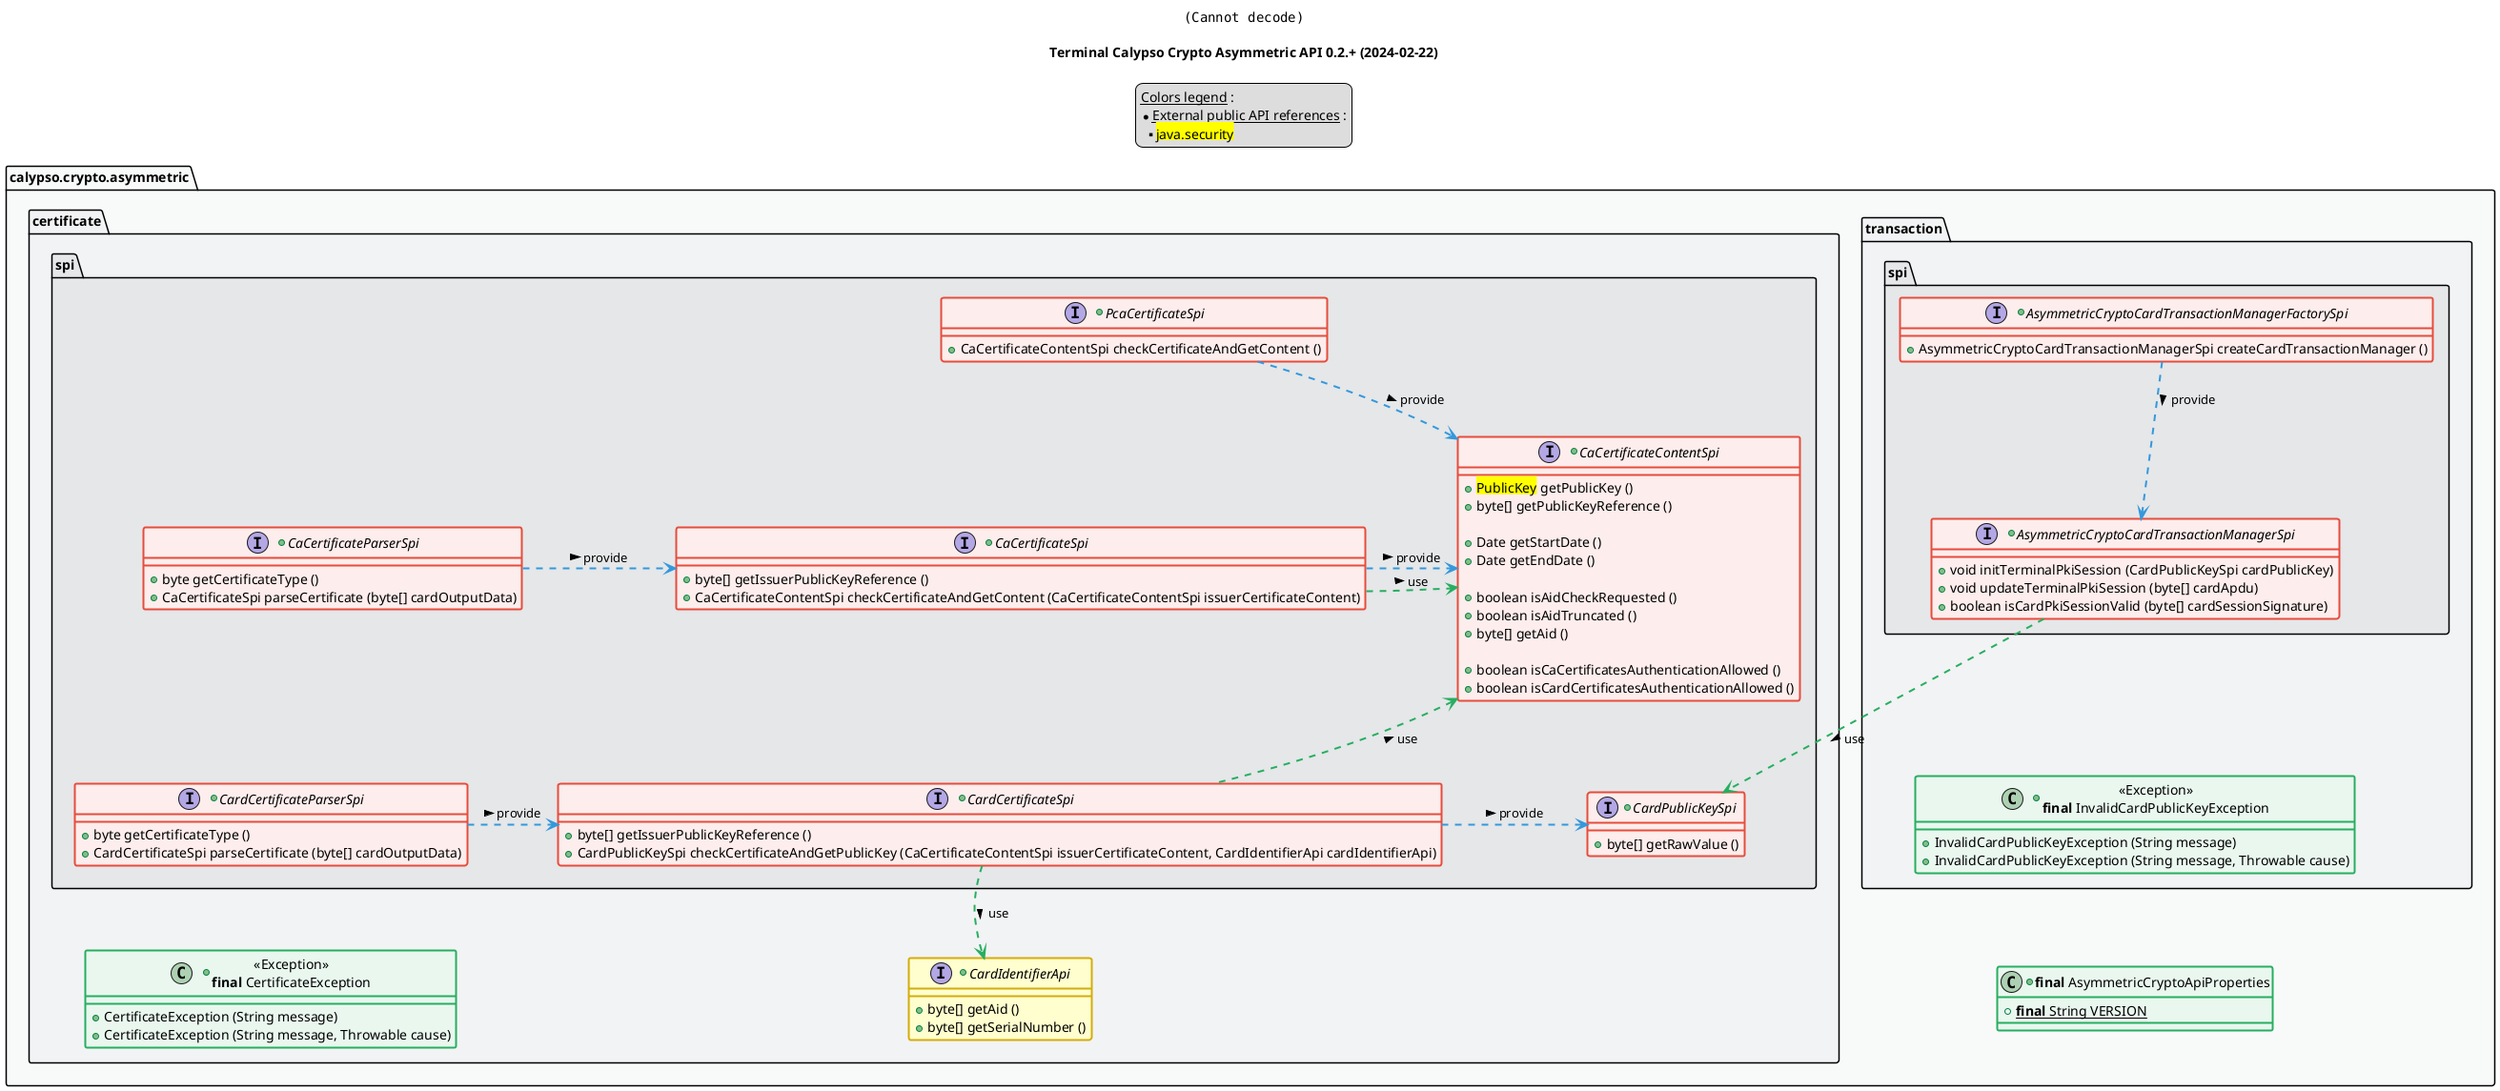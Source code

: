 @startuml
title
    <img:../assets/logo.svg{scale=0.2}>

    Terminal Calypso Crypto Asymmetric API 0.2.+ (2024-02-22)
end title

' == THEME ==

'Couleurs issues de : https://htmlcolorcodes.com/fr/tableau-de-couleur/tableau-de-couleur-design-plat/
!define C_GREY1 F8F9F9
!define C_GREY2 F2F3F4
!define C_GREY3 E5E7E9
!define C_GREY4 D7DBDD
!define C_GREY5 CACFD2
!define C_GREY6 BDC3C7
!define C_LINK 3498DB
!define C_USE 27AE60
!define C_THROW 2C3E50

' -- Styles that don't work with new version of plantuml --
skinparam stereotypeABorderColor #A9DCDF
skinparam stereotypeIBorderColor #B4A7E5
skinparam stereotypeCBorderColor #ADD1B2
skinparam stereotypeEBorderColor #EB93DF
' -- END --

skinparam ClassBorderThickness 2
skinparam ArrowThickness 2

' Yellow
skinparam ClassBackgroundColor #FEFECE
skinparam ClassBorderColor #D4AC0D
' Red
skinparam ClassBackgroundColor<<red>> #FDEDEC
skinparam ClassBorderColor<<red>> #E74C3C
hide <<red>> stereotype
' Purple
skinparam ClassBackgroundColor<<purple>> #F4ECF7
skinparam ClassBorderColor<<purple>> #8E44AD
hide <<purple>> stereotype
' blue
skinparam ClassBackgroundColor<<blue>> #EBF5FB
skinparam ClassBorderColor<<blue>> #3498DB
hide <<blue>> stereotype
' Green
skinparam ClassBackgroundColor<<green>> #E9F7EF
skinparam ClassBorderColor<<green>> #27AE60
hide <<green>> stereotype
' Grey
skinparam ClassBackgroundColor<<grey>> #EAECEE
skinparam ClassBorderColor<<grey>> #2C3E50
hide <<grey>> stereotype

' == CONTENT ==

legend top
    __Colors legend__ :
    * __External public API references__ :
    ** <back:yellow>java.security</back>
end legend

package "calypso.crypto.asymmetric" as api {
    package "transaction" as transaction {
        package spi {
            +interface AsymmetricCryptoCardTransactionManagerFactorySpi <<red>> {
                +AsymmetricCryptoCardTransactionManagerSpi createCardTransactionManager ()
            }
            +interface AsymmetricCryptoCardTransactionManagerSpi <<red>> {
                +void initTerminalPkiSession (CardPublicKeySpi cardPublicKey)
                +void updateTerminalPkiSession (byte[] cardApdu)
                +boolean isCardPkiSessionValid (byte[] cardSessionSignature)
            }
        }
        +class "<<Exception>>\n**final** InvalidCardPublicKeyException" as InvalidCardPublicKeyException <<green>> {
            +InvalidCardPublicKeyException (String message)
            +InvalidCardPublicKeyException (String message, Throwable cause)
        }
    }
    +class "**final** AsymmetricCryptoApiProperties" as ApiProperties <<green>> {
        +{static} **final** String VERSION
    }
    package "certificate" as certificate {
        +interface CardIdentifierApi {
            +byte[] getAid ()
            +byte[] getSerialNumber ()
        }
        package spi {
            together {
            +interface PcaCertificateSpi <<red>> {
                +CaCertificateContentSpi checkCertificateAndGetContent ()
            }
            +interface CaCertificateParserSpi <<red>> {
                +byte getCertificateType ()
                +CaCertificateSpi parseCertificate (byte[] cardOutputData)
            }
            +interface CaCertificateSpi <<red>> {
                +byte[] getIssuerPublicKeyReference ()
                +CaCertificateContentSpi checkCertificateAndGetContent (CaCertificateContentSpi issuerCertificateContent)
            }
            +interface CardCertificateParserSpi <<red>> {
                +byte getCertificateType ()
                +CardCertificateSpi parseCertificate (byte[] cardOutputData)
            }
            +interface CardCertificateSpi <<red>> {
                +byte[] getIssuerPublicKeyReference ()
                +CardPublicKeySpi checkCertificateAndGetPublicKey (CaCertificateContentSpi issuerCertificateContent, CardIdentifierApi cardIdentifierApi)
            }
            }
            +interface CaCertificateContentSpi <<red>> {
                +<back:yellow>PublicKey</back> getPublicKey ()
                +byte[] getPublicKeyReference ()

                +Date getStartDate ()
                +Date getEndDate ()

                +boolean isAidCheckRequested ()
                +boolean isAidTruncated ()
                +byte[] getAid ()

                +boolean isCaCertificatesAuthenticationAllowed ()
                +boolean isCardCertificatesAuthenticationAllowed ()
            }
            +interface CardPublicKeySpi <<red>> {
                +byte[] getRawValue ()
            }
        }
        +class "<<Exception>>\n**final** CertificateException" as CertificateException <<green>> {
            +CertificateException (String message)
            +CertificateException (String message, Throwable cause)
        }
    }
}

' Associations

AsymmetricCryptoCardTransactionManagerFactorySpi ..> AsymmetricCryptoCardTransactionManagerSpi #C_LINK : provide >

AsymmetricCryptoCardTransactionManagerSpi ..> CardPublicKeySpi #C_USE : use >

CaCertificateParserSpi .right.> CaCertificateSpi #C_LINK : provide >
CardCertificateParserSpi .right.> CardCertificateSpi #C_LINK : provide >

PcaCertificateSpi ..> CaCertificateContentSpi #C_LINK : provide >

CaCertificateSpi .right.> CaCertificateContentSpi #C_USE : use >
CaCertificateSpi .right.> CaCertificateContentSpi #C_LINK : provide >

CardCertificateSpi .up.> CaCertificateContentSpi #C_USE : use >
CardCertificateSpi .right.> CardPublicKeySpi #C_LINK : provide >

CardCertificateSpi ..> CardIdentifierApi #C_USE : use >

' == LAYOUT ==

PcaCertificateSpi -[hidden]- CaCertificateSpi
CaCertificateParserSpi -[hidden]- CardCertificateParserSpi
CardCertificateParserSpi -[hidden]- CertificateException
AsymmetricCryptoCardTransactionManagerSpi -[hidden]- InvalidCardPublicKeyException
InvalidCardPublicKeyException -[hidden]- ApiProperties

' == STYLE ==

package api #C_GREY1 {}
package api.transaction #C_GREY2 {}
package api.transaction.spi #C_GREY3 {}
package api.certificate #C_GREY2 {}
package api.certificate.spi #C_GREY3 {}

@enduml